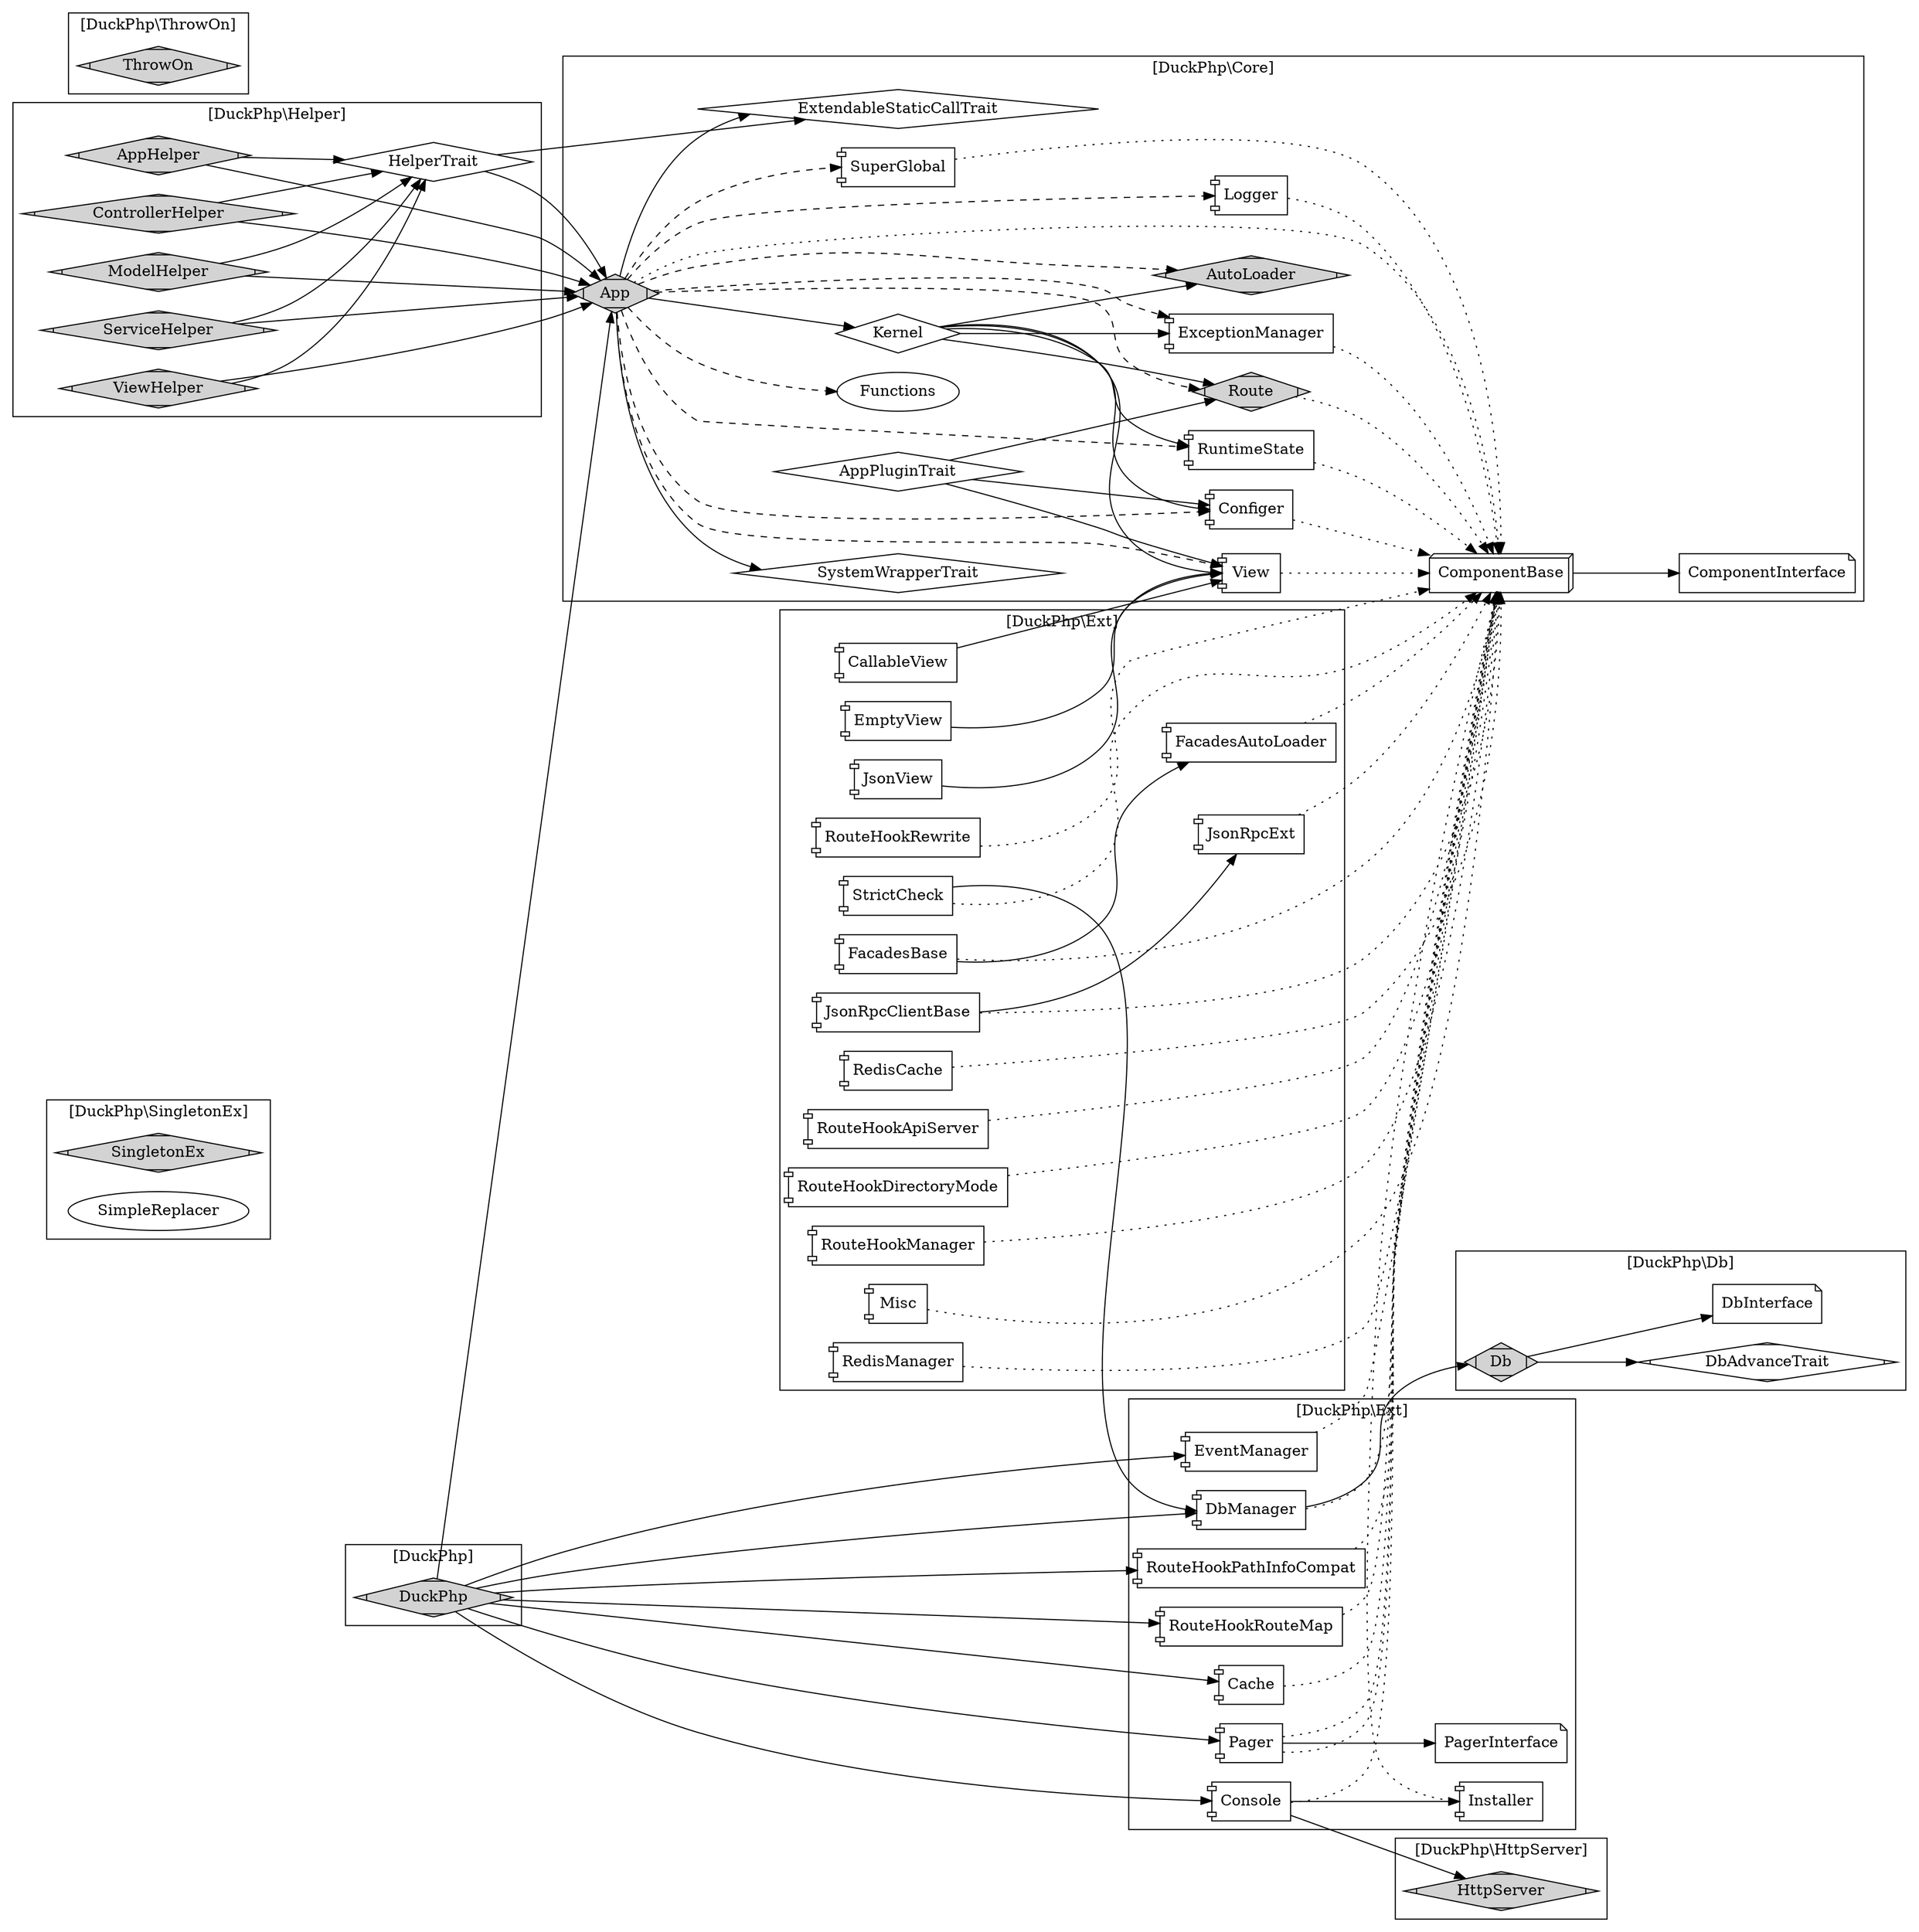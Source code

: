 digraph gDuckPhp{
/* This is a graphviz file */
graph [rankdir = "LR"];

subgraph cluster_SingletonEx {
    label = "[DuckPhp\\SingletonEx]";

    SingletonEx [label="SingletonEx";shape=Mdiamond;style=filled];
    SimpleReplacer [label="SimpleReplacer"];
}

subgraph cluster_Core {
    
    label = "[DuckPhp\\Core]";

    Core_AppPluginTrait [label="AppPluginTrait";shape=diamond];
    Core_App [label="App";shape=Mdiamond;style=filled]; 
    Core_Kernel [label="Kernel";shape="diamond"];
    Core_AutoLoader [label="AutoLoader";shape=Mdiamond;style=filled];
    Core_ExceptionManager [label="ExceptionManager";shape="component"];
    Core_View [label="View";shape="component"];
    Core_Configer [label="Configer";shape="component"];
    Core_Logger [label="Logger";shape="component"];
    Core_Route [label="Route";shape=Mdiamond;style=filled];
    Core_RuntimeState [label="RuntimeState";shape="component"];
    Core_SystemWrapperTrait [label="SystemWrapperTrait";shape=diamond];
    Core_SuperGlobal [label="SuperGlobal";shape="component"];

    Core_ExtendableStaticCallTrait [label="ExtendableStaticCallTrait";shape=diamond];
    
    Core_ComponentInterface [label="ComponentInterface";shape=note];
    Core_ComponentBase [label="ComponentBase";shape=box3d];
    Core_Functions [label="Functions"];


    Core_Kernel -> Core_AutoLoader ;
    Core_Kernel -> Core_Configer;
    Core_Kernel -> Core_ExceptionManager;
    Core_Kernel -> Core_Route;
    Core_Kernel -> Core_RuntimeState;
    Core_Kernel -> Core_View;
    
    Core_App -> Core_Kernel;
    Core_App -> Core_ExtendableStaticCallTrait;
    Core_App -> Core_SystemWrapperTrait;
    
    Core_App -> Core_AutoLoader [style="dashed"];
    Core_App -> Core_Configer [style="dashed"];
    Core_App -> Core_Logger [style="dashed"];
    Core_App -> Core_ExceptionManager [style="dashed"];
    Core_App -> Core_Route [style="dashed"];
    Core_App -> Core_RuntimeState [style="dashed"];
    Core_App -> Core_View [style="dashed"];
    Core_App -> Core_SuperGlobal [style="dashed"];
    
    Core_App -> Core_Functions [style="dashed"];
    Core_App -> Core_ComponentBase [style="dotted"];
    
    Core_AppPluginTrait -> Core_Configer;
    Core_AppPluginTrait -> Core_View;
    Core_AppPluginTrait -> Core_Route;
    
    Core_ExceptionManager -> Core_ComponentBase [style="dotted"];
    Core_Configer -> Core_ComponentBase [style="dotted"];
    Core_Route -> Core_ComponentBase [style="dotted"];
    Core_SuperGlobal -> Core_ComponentBase [style="dotted"];
    Core_RuntimeState -> Core_ComponentBase [style="dotted"];
    Core_View -> Core_ComponentBase [style="dotted"];
    Core_Logger -> Core_ComponentBase [style="dotted"];
    
    Core_ComponentBase -> Core_ComponentInterface;
}

subgraph cluster_Helper {
    
    label = "[DuckPhp\\Helper]";
    
    AppHelper [label="AppHelper";shape=Mdiamond;style=filled];
    ControllerHelper [label="ControllerHelper";shape=Mdiamond;style=filled];
    ModelHelper [label="ModelHelper";shape=Mdiamond;style=filled];
    ServiceHelper [label="ServiceHelper";shape=Mdiamond;style=filled];
    ViewHelper [label="ViewHelper";shape=Mdiamond;style=filled];
    HelperTrait [label="HelperTrait";shape=diamond];
    
    AppHelper -> Core_App; 
    ControllerHelper -> Core_App; 
    ModelHelper -> Core_App; 
    ServiceHelper -> Core_App; 
    ViewHelper -> Core_App; 
    HelperTrait -> Core_App;
    HelperTrait -> Core_ExtendableStaticCallTrait ;
    
    AppHelper -> HelperTrait; 
    ControllerHelper -> HelperTrait; 
    ModelHelper -> HelperTrait; 
    ServiceHelper -> HelperTrait; 
    ViewHelper -> HelperTrait; 

}

subgraph cluster_Db {
    label = "[DuckPhp\\Db]";

    Db_Db [label="Db";shape=Mdiamond;style=filled];
    Db_DbAdvanceTrait [label="DbAdvanceTrait";shape=Mdiamond];
    Db_DbInterface [label="DbInterface";shape=note];
    
    Db_Db -> Db_DbAdvanceTrait;
    Db_Db -> Db_DbInterface;
}
subgraph cluster_HttpServer {
    label = "[DuckPhp\\HttpServer]";

    HttpServer [label="HttpServer";shape=Mdiamond;style=filled];
}

subgraph cluster_DefaultExt {
    label = "[DuckPhp\\Ext]";

    Cache[shape="component"];
    Console[shape="component"];
    DbManager[shape="component"];
    EventManager[shape="component"];
    Installer [shape="component"];
    Pager[shape="component"];
    PagerInterface [shape=note];
    RouteHookPathInfoCompat[shape="component"];
    RouteHookRouteMap[shape="component"];

    Cache -> Core_ComponentBase [style="dotted"];
    Console -> Core_ComponentBase [style="dotted"];
    DbManager -> Core_ComponentBase [style="dotted"];
    EventManager -> Core_ComponentBase [style="dotted"];
    Installer -> Core_ComponentBase [style="dotted"];
    Pager -> Core_ComponentBase [style="dotted"];
    RouteHookPathInfoCompat -> Core_ComponentBase [style="dotted"];
    RouteHookRouteMap -> Core_ComponentBase [style="dotted"];
    
    
    Console -> Installer; 
    Console -> HttpServer; 
    DbManager -> Db_Db;

    Pager -> PagerInterface; 
}
subgraph cluster_Ext {
    label = "[DuckPhp\\Ext]";

    CallableView[shape="component"];
    EmptyView[shape="component"];
    FacadesAutoLoader[shape="component"];
    FacadesBase [shape="component"];
    JsonRpcClientBase [shape="component"];
    JsonRpcExt[shape="component"];
    JsonView[shape="component"];
    Misc[shape="component"];
    RedisManager[shape="component"];
    RedisCache[shape="component"];
    RouteHookApiServer[shape="component"];
    RouteHookDirectoryMode[shape="component"];
    RouteHookManager[shape="component"];
    RouteHookRewrite[shape="component"];
    StrictCheck[shape="component"];

    FacadesAutoLoader -> Core_ComponentBase [style="dotted"];
    JsonRpcExt -> Core_ComponentBase [style="dotted"];
    Misc -> Core_ComponentBase [style="dotted"];
    Pager -> Core_ComponentBase [style="dotted"];
    RedisManager -> Core_ComponentBase [style="dotted"];
    RedisCache -> Core_ComponentBase [style="dotted"];
    RouteHookApiServer -> Core_ComponentBase [style="dotted"];
    RouteHookDirectoryMode -> Core_ComponentBase [style="dotted"];
    RouteHookManager -> Core_ComponentBase [style="dotted"];
    RouteHookRewrite -> Core_ComponentBase [style="dotted"];
    StrictCheck -> Core_ComponentBase [style="dotted"];
    
    
    CallableView ->Core_View;

    EmptyView -> Core_View;
    FacadesBase -> FacadesAutoLoader;
    FacadesBase -> Core_ComponentBase [style="dotted"];
    JsonRpcClientBase ->JsonRpcExt;
    JsonRpcClientBase -> Core_ComponentBase [style="dotted"];
    JsonView -> Core_View;

    StrictCheck -> DbManager;

}
subgraph cluster_DuckPhp {
    label = "[DuckPhp]";
    node [style=filled];

    DuckPhp -> Core_App;

    DuckPhp -> RouteHookRouteMap;
    DuckPhp -> Pager;
    DuckPhp -> DbManager;
    DuckPhp -> EventManager;
    DuckPhp -> RouteHookPathInfoCompat;
    DuckPhp -> Cache;
    DuckPhp -> Console;

    DuckPhp [shape=Mdiamond];
}


subgraph cluster_ThrowOn {
    label = "[DuckPhp\\ThrowOn]";

    ThrowOn [label="ThrowOn";shape=Mdiamond;style=filled];
}


}
